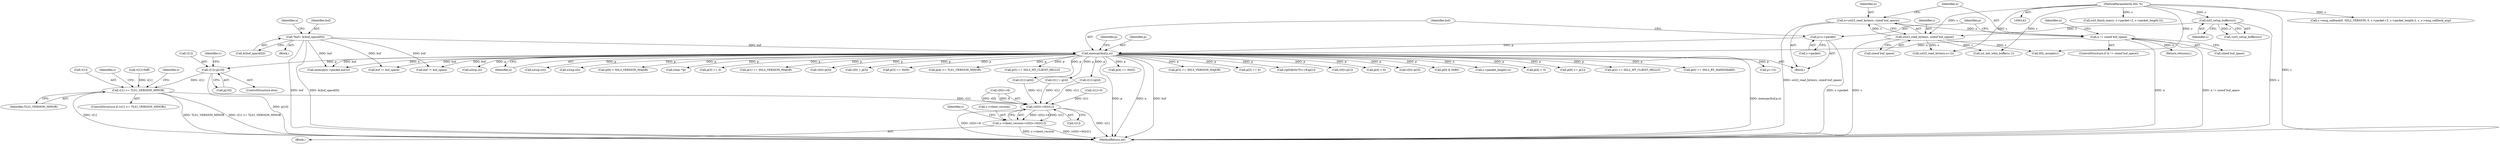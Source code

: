digraph "0_openssl_b82924741b4bd590da890619be671f4635e46c2b@pointer" {
"1000449" [label="(Call,v[1]=p[10])"];
"1000211" [label="(Call,memcpy(buf,p,n))"];
"1000148" [label="(Call,*buf= &(buf_space[0]))"];
"1000206" [label="(Call,p=s->packet)"];
"1000200" [label="(Call,n != sizeof buf_space)"];
"1000193" [label="(Call,n=ssl23_read_bytes(s, sizeof buf_space))"];
"1000195" [label="(Call,ssl23_read_bytes(s, sizeof buf_space))"];
"1000190" [label="(Call,ssl3_setup_buffers(s))"];
"1000144" [label="(MethodParameterIn,SSL *s)"];
"1000457" [label="(Call,v[1] >= TLS1_VERSION_MINOR)"];
"1001047" [label="(Call,(v[0]<<8)|v[1])"];
"1001043" [label="(Call,s->client_version=(v[0]<<8)|v[1])"];
"1000939" [label="(Block,)"];
"1000195" [label="(Call,ssl23_read_bytes(s, sizeof buf_space))"];
"1000449" [label="(Call,v[1]=p[10])"];
"1000235" [label="(Call,p[4] == 0x02)"];
"1000267" [label="(Call,p[3] == SSL3_VERSION_MAJOR)"];
"1000456" [label="(ControlStructure,if (v[1] >= TLS1_VERSION_MINOR))"];
"1000422" [label="(Call,p[3] == 0)"];
"1000150" [label="(Call,&(buf_space[0]))"];
"1000280" [label="(Call,v[1]=p[4])"];
"1000458" [label="(Call,v[1])"];
"1000638" [label="(Call,((p[0]&0x7f)<<8)|p[1])"];
"1001090" [label="(Call,SSL_accept(s))"];
"1000413" [label="(Call,v[0]=p[1])"];
"1000145" [label="(Block,)"];
"1000193" [label="(Call,n=ssl23_read_bytes(s, sizeof buf_space))"];
"1000189" [label="(Call,!ssl3_setup_buffers(s))"];
"1000427" [label="(Call,p[4] < 6)"];
"1000241" [label="(Call,v[0]=p[3])"];
"1000212" [label="(Identifier,buf)"];
"1000217" [label="(Call,p[0] & 0x80)"];
"1001047" [label="(Call,(v[0]<<8)|v[1])"];
"1001043" [label="(Call,s->client_version=(v[0]<<8)|v[1])"];
"1000213" [label="(Identifier,p)"];
"1000194" [label="(Identifier,n)"];
"1000502" [label="(Identifier,s)"];
"1000975" [label="(Call,s->packet_length=n)"];
"1000400" [label="(Call,p[4] < 5)"];
"1000183" [label="(Call,v[1]=0)"];
"1000405" [label="(Call,p[9] >= p[1])"];
"1000219" [label="(Identifier,p)"];
"1000222" [label="(Call,p[2] == SSL2_MT_CLIENT_HELLO)"];
"1001102" [label="(MethodReturn,int)"];
"1000376" [label="(Call,p[0] == SSL3_RT_HANDSHAKE)"];
"1000450" [label="(Call,v[1])"];
"1000721" [label="(Call,p+=5)"];
"1001084" [label="(Call,buf != buf_space)"];
"1000207" [label="(Identifier,p)"];
"1000199" [label="(ControlStructure,if (n != sizeof buf_space))"];
"1001053" [label="(Call,v[1])"];
"1000730" [label="(Call,n2s(p,cl))"];
"1000961" [label="(Call,ssl_init_wbio_buffer(s,1))"];
"1000214" [label="(Identifier,n)"];
"1000724" [label="(Call,n2s(p,csl))"];
"1000204" [label="(Return,return(n);)"];
"1000191" [label="(Identifier,s)"];
"1000727" [label="(Call,n2s(p,sil))"];
"1000459" [label="(Identifier,v)"];
"1000682" [label="(Call,ssl3_finish_mac(s, s->packet+2, s->packet_length-2))"];
"1000994" [label="(Call,memcpy(s->packet,buf,n))"];
"1000438" [label="(Call,p[9] > SSL3_VERSION_MAJOR)"];
"1000457" [label="(Call,v[1] >= TLS1_VERSION_MINOR)"];
"1000537" [label="(Call,(char *)p)"];
"1000443" [label="(Call,v[1]=0xff)"];
"1000698" [label="(Call,s->msg_callback(0, SSL2_VERSION, 0, s->packet+2, s->packet_length-2, s, s->msg_callback_arg))"];
"1000395" [label="(Call,p[3] == 0)"];
"1001094" [label="(Call,buf != buf_space)"];
"1000206" [label="(Call,p=s->packet)"];
"1000164" [label="(Identifier,n)"];
"1000671" [label="(Call,ssl23_read_bytes(s,n+2))"];
"1000382" [label="(Call,p[1] == SSL3_VERSION_MAJOR)"];
"1000202" [label="(Call,sizeof buf_space)"];
"1000211" [label="(Call,memcpy(buf,p,n))"];
"1000197" [label="(Call,sizeof buf_space)"];
"1000149" [label="(Identifier,buf)"];
"1000196" [label="(Identifier,s)"];
"1000248" [label="(Call,v[1]=p[4])"];
"1000148" [label="(Call,*buf= &(buf_space[0]))"];
"1000190" [label="(Call,ssl3_setup_buffers(s))"];
"1000144" [label="(MethodParameterIn,SSL *s)"];
"1001044" [label="(Call,s->client_version)"];
"1000200" [label="(Call,n != sizeof buf_space)"];
"1000273" [label="(Call,v[0]=p[3])"];
"1001048" [label="(Call,v[0]<<8)"];
"1000622" [label="(Call,v[0] = p[3])"];
"1000467" [label="(Identifier,s)"];
"1001058" [label="(Identifier,s)"];
"1000230" [label="(Call,p[3] == 0x00)"];
"1000629" [label="(Call,v[1] = p[4])"];
"1000448" [label="(ControlStructure,else)"];
"1000178" [label="(Block,)"];
"1000201" [label="(Identifier,n)"];
"1000461" [label="(Identifier,TLS1_VERSION_MINOR)"];
"1000453" [label="(Call,p[10])"];
"1000288" [label="(Call,p[4] >= TLS1_VERSION_MINOR)"];
"1000388" [label="(Call,p[5] == SSL3_MT_CLIENT_HELLO)"];
"1000208" [label="(Call,s->packet)"];
"1000205" [label="(Identifier,n)"];
"1000449" -> "1000448"  [label="AST: "];
"1000449" -> "1000453"  [label="CFG: "];
"1000450" -> "1000449"  [label="AST: "];
"1000453" -> "1000449"  [label="AST: "];
"1000459" -> "1000449"  [label="CFG: "];
"1000449" -> "1001102"  [label="DDG: p[10]"];
"1000211" -> "1000449"  [label="DDG: p"];
"1000449" -> "1000457"  [label="DDG: v[1]"];
"1000211" -> "1000178"  [label="AST: "];
"1000211" -> "1000214"  [label="CFG: "];
"1000212" -> "1000211"  [label="AST: "];
"1000213" -> "1000211"  [label="AST: "];
"1000214" -> "1000211"  [label="AST: "];
"1000219" -> "1000211"  [label="CFG: "];
"1000211" -> "1001102"  [label="DDG: n"];
"1000211" -> "1001102"  [label="DDG: buf"];
"1000211" -> "1001102"  [label="DDG: memcpy(buf,p,n)"];
"1000211" -> "1001102"  [label="DDG: p"];
"1000148" -> "1000211"  [label="DDG: buf"];
"1000206" -> "1000211"  [label="DDG: p"];
"1000200" -> "1000211"  [label="DDG: n"];
"1000211" -> "1000217"  [label="DDG: p"];
"1000211" -> "1000222"  [label="DDG: p"];
"1000211" -> "1000230"  [label="DDG: p"];
"1000211" -> "1000235"  [label="DDG: p"];
"1000211" -> "1000241"  [label="DDG: p"];
"1000211" -> "1000248"  [label="DDG: p"];
"1000211" -> "1000267"  [label="DDG: p"];
"1000211" -> "1000273"  [label="DDG: p"];
"1000211" -> "1000280"  [label="DDG: p"];
"1000211" -> "1000288"  [label="DDG: p"];
"1000211" -> "1000376"  [label="DDG: p"];
"1000211" -> "1000382"  [label="DDG: p"];
"1000211" -> "1000388"  [label="DDG: p"];
"1000211" -> "1000395"  [label="DDG: p"];
"1000211" -> "1000400"  [label="DDG: p"];
"1000211" -> "1000405"  [label="DDG: p"];
"1000211" -> "1000413"  [label="DDG: p"];
"1000211" -> "1000422"  [label="DDG: p"];
"1000211" -> "1000427"  [label="DDG: p"];
"1000211" -> "1000438"  [label="DDG: p"];
"1000211" -> "1000537"  [label="DDG: p"];
"1000211" -> "1000622"  [label="DDG: p"];
"1000211" -> "1000629"  [label="DDG: p"];
"1000211" -> "1000638"  [label="DDG: p"];
"1000211" -> "1000721"  [label="DDG: p"];
"1000211" -> "1000724"  [label="DDG: p"];
"1000211" -> "1000727"  [label="DDG: p"];
"1000211" -> "1000730"  [label="DDG: p"];
"1000211" -> "1000975"  [label="DDG: n"];
"1000211" -> "1000994"  [label="DDG: buf"];
"1000211" -> "1000994"  [label="DDG: n"];
"1000211" -> "1001084"  [label="DDG: buf"];
"1000211" -> "1001094"  [label="DDG: buf"];
"1000148" -> "1000145"  [label="AST: "];
"1000148" -> "1000150"  [label="CFG: "];
"1000149" -> "1000148"  [label="AST: "];
"1000150" -> "1000148"  [label="AST: "];
"1000164" -> "1000148"  [label="CFG: "];
"1000148" -> "1001102"  [label="DDG: buf"];
"1000148" -> "1001102"  [label="DDG: &(buf_space[0])"];
"1000148" -> "1000994"  [label="DDG: buf"];
"1000148" -> "1001084"  [label="DDG: buf"];
"1000148" -> "1001094"  [label="DDG: buf"];
"1000206" -> "1000178"  [label="AST: "];
"1000206" -> "1000208"  [label="CFG: "];
"1000207" -> "1000206"  [label="AST: "];
"1000208" -> "1000206"  [label="AST: "];
"1000212" -> "1000206"  [label="CFG: "];
"1000206" -> "1001102"  [label="DDG: s->packet"];
"1000200" -> "1000199"  [label="AST: "];
"1000200" -> "1000202"  [label="CFG: "];
"1000201" -> "1000200"  [label="AST: "];
"1000202" -> "1000200"  [label="AST: "];
"1000205" -> "1000200"  [label="CFG: "];
"1000207" -> "1000200"  [label="CFG: "];
"1000200" -> "1001102"  [label="DDG: n"];
"1000200" -> "1001102"  [label="DDG: n != sizeof buf_space"];
"1000193" -> "1000200"  [label="DDG: n"];
"1000200" -> "1000204"  [label="DDG: n"];
"1000193" -> "1000178"  [label="AST: "];
"1000193" -> "1000195"  [label="CFG: "];
"1000194" -> "1000193"  [label="AST: "];
"1000195" -> "1000193"  [label="AST: "];
"1000201" -> "1000193"  [label="CFG: "];
"1000193" -> "1001102"  [label="DDG: ssl23_read_bytes(s, sizeof buf_space)"];
"1000195" -> "1000193"  [label="DDG: s"];
"1000195" -> "1000197"  [label="CFG: "];
"1000196" -> "1000195"  [label="AST: "];
"1000197" -> "1000195"  [label="AST: "];
"1000195" -> "1001102"  [label="DDG: s"];
"1000190" -> "1000195"  [label="DDG: s"];
"1000144" -> "1000195"  [label="DDG: s"];
"1000195" -> "1000671"  [label="DDG: s"];
"1000195" -> "1000961"  [label="DDG: s"];
"1000195" -> "1001090"  [label="DDG: s"];
"1000190" -> "1000189"  [label="AST: "];
"1000190" -> "1000191"  [label="CFG: "];
"1000191" -> "1000190"  [label="AST: "];
"1000189" -> "1000190"  [label="CFG: "];
"1000190" -> "1001102"  [label="DDG: s"];
"1000190" -> "1000189"  [label="DDG: s"];
"1000144" -> "1000190"  [label="DDG: s"];
"1000144" -> "1000143"  [label="AST: "];
"1000144" -> "1001102"  [label="DDG: s"];
"1000144" -> "1000671"  [label="DDG: s"];
"1000144" -> "1000682"  [label="DDG: s"];
"1000144" -> "1000698"  [label="DDG: s"];
"1000144" -> "1000961"  [label="DDG: s"];
"1000144" -> "1001090"  [label="DDG: s"];
"1000457" -> "1000456"  [label="AST: "];
"1000457" -> "1000461"  [label="CFG: "];
"1000458" -> "1000457"  [label="AST: "];
"1000461" -> "1000457"  [label="AST: "];
"1000467" -> "1000457"  [label="CFG: "];
"1000502" -> "1000457"  [label="CFG: "];
"1000457" -> "1001102"  [label="DDG: TLS1_VERSION_MINOR"];
"1000457" -> "1001102"  [label="DDG: v[1] >= TLS1_VERSION_MINOR"];
"1000457" -> "1001102"  [label="DDG: v[1]"];
"1000443" -> "1000457"  [label="DDG: v[1]"];
"1000457" -> "1001047"  [label="DDG: v[1]"];
"1001047" -> "1001043"  [label="AST: "];
"1001047" -> "1001053"  [label="CFG: "];
"1001048" -> "1001047"  [label="AST: "];
"1001053" -> "1001047"  [label="AST: "];
"1001043" -> "1001047"  [label="CFG: "];
"1001047" -> "1001102"  [label="DDG: v[0]<<8"];
"1001047" -> "1001102"  [label="DDG: v[1]"];
"1001047" -> "1001043"  [label="DDG: v[0]<<8"];
"1001047" -> "1001043"  [label="DDG: v[1]"];
"1001048" -> "1001047"  [label="DDG: v[0]"];
"1001048" -> "1001047"  [label="DDG: 8"];
"1000183" -> "1001047"  [label="DDG: v[1]"];
"1000280" -> "1001047"  [label="DDG: v[1]"];
"1000248" -> "1001047"  [label="DDG: v[1]"];
"1000629" -> "1001047"  [label="DDG: v[1]"];
"1001043" -> "1000939"  [label="AST: "];
"1001044" -> "1001043"  [label="AST: "];
"1001058" -> "1001043"  [label="CFG: "];
"1001043" -> "1001102"  [label="DDG: s->client_version"];
"1001043" -> "1001102"  [label="DDG: (v[0]<<8)|v[1]"];
}
